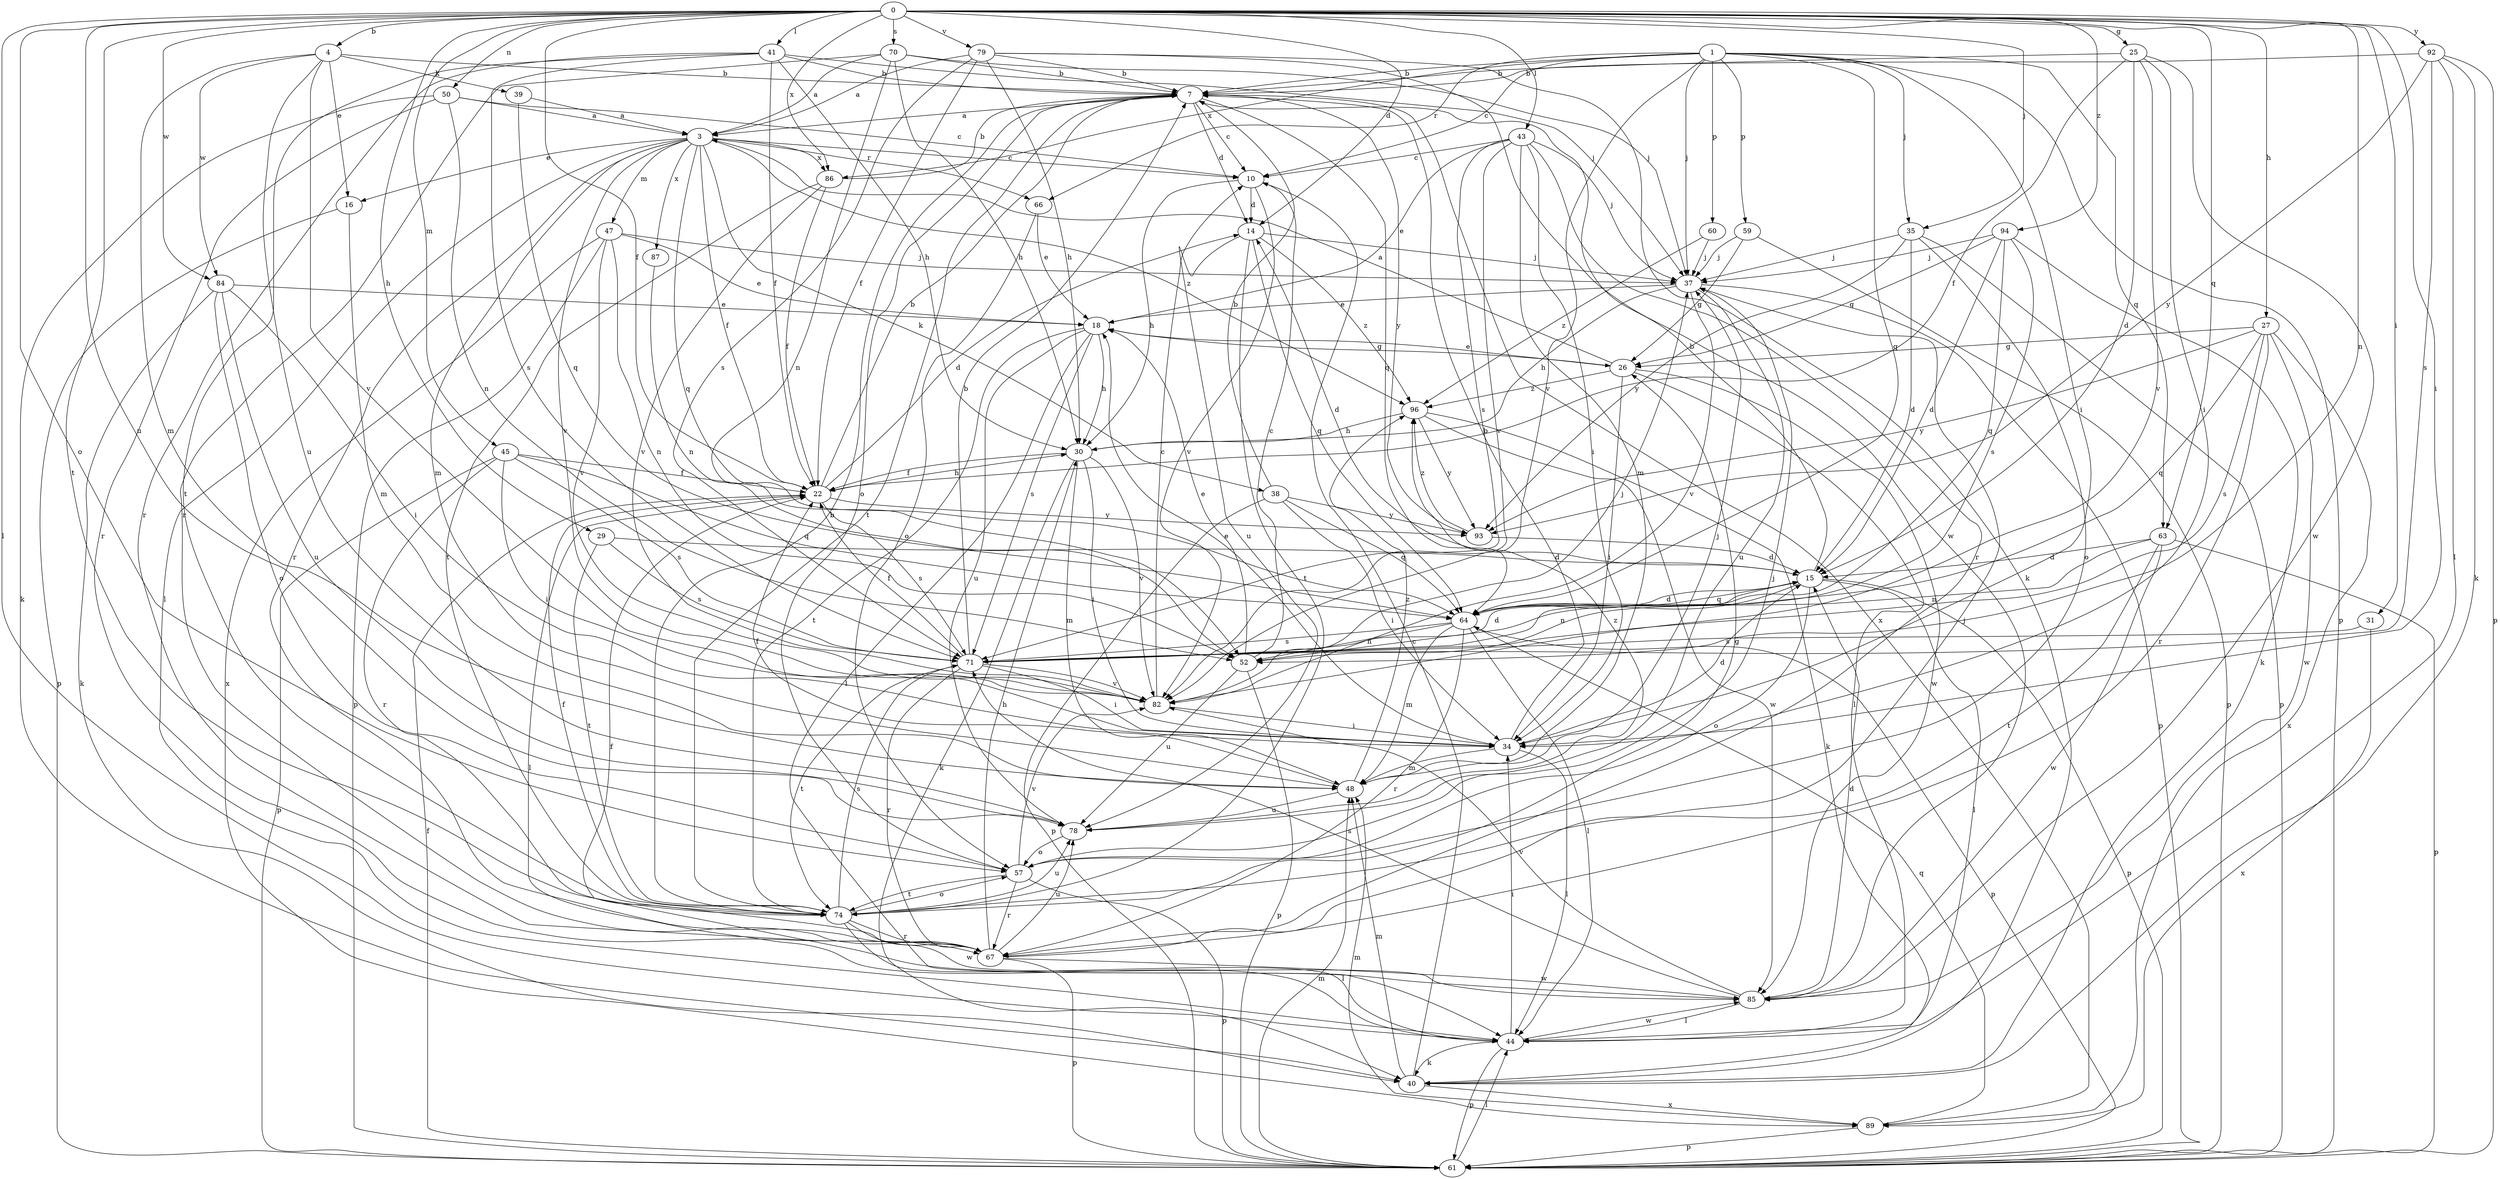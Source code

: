 strict digraph  {
0;
1;
3;
4;
7;
10;
14;
15;
16;
18;
22;
25;
26;
27;
29;
30;
31;
34;
35;
37;
38;
39;
40;
41;
43;
44;
45;
47;
48;
50;
52;
57;
59;
60;
61;
63;
64;
66;
67;
70;
71;
74;
78;
79;
82;
84;
85;
86;
87;
89;
92;
93;
94;
96;
0 -> 4  [label=b];
0 -> 14  [label=d];
0 -> 22  [label=f];
0 -> 25  [label=g];
0 -> 27  [label=h];
0 -> 29  [label=h];
0 -> 31  [label=i];
0 -> 34  [label=i];
0 -> 35  [label=j];
0 -> 41  [label=l];
0 -> 43  [label=l];
0 -> 44  [label=l];
0 -> 45  [label=m];
0 -> 50  [label=n];
0 -> 52  [label=n];
0 -> 57  [label=o];
0 -> 63  [label=q];
0 -> 70  [label=s];
0 -> 74  [label=t];
0 -> 78  [label=u];
0 -> 79  [label=v];
0 -> 84  [label=w];
0 -> 86  [label=x];
0 -> 92  [label=y];
0 -> 94  [label=z];
1 -> 7  [label=b];
1 -> 10  [label=c];
1 -> 34  [label=i];
1 -> 35  [label=j];
1 -> 37  [label=j];
1 -> 59  [label=p];
1 -> 60  [label=p];
1 -> 61  [label=p];
1 -> 63  [label=q];
1 -> 64  [label=q];
1 -> 66  [label=r];
1 -> 82  [label=v];
1 -> 86  [label=x];
3 -> 10  [label=c];
3 -> 16  [label=e];
3 -> 22  [label=f];
3 -> 38  [label=k];
3 -> 44  [label=l];
3 -> 47  [label=m];
3 -> 48  [label=m];
3 -> 64  [label=q];
3 -> 66  [label=r];
3 -> 67  [label=r];
3 -> 82  [label=v];
3 -> 86  [label=x];
3 -> 87  [label=x];
3 -> 96  [label=z];
4 -> 7  [label=b];
4 -> 16  [label=e];
4 -> 39  [label=k];
4 -> 48  [label=m];
4 -> 78  [label=u];
4 -> 82  [label=v];
4 -> 84  [label=w];
7 -> 3  [label=a];
7 -> 10  [label=c];
7 -> 14  [label=d];
7 -> 57  [label=o];
7 -> 64  [label=q];
7 -> 74  [label=t];
7 -> 89  [label=x];
7 -> 93  [label=y];
10 -> 14  [label=d];
10 -> 30  [label=h];
10 -> 82  [label=v];
14 -> 37  [label=j];
14 -> 64  [label=q];
14 -> 74  [label=t];
14 -> 78  [label=u];
14 -> 96  [label=z];
15 -> 7  [label=b];
15 -> 14  [label=d];
15 -> 44  [label=l];
15 -> 52  [label=n];
15 -> 57  [label=o];
15 -> 61  [label=p];
15 -> 64  [label=q];
16 -> 48  [label=m];
16 -> 61  [label=p];
18 -> 26  [label=g];
18 -> 30  [label=h];
18 -> 44  [label=l];
18 -> 71  [label=s];
18 -> 74  [label=t];
18 -> 78  [label=u];
22 -> 7  [label=b];
22 -> 14  [label=d];
22 -> 30  [label=h];
22 -> 44  [label=l];
22 -> 71  [label=s];
22 -> 93  [label=y];
25 -> 7  [label=b];
25 -> 15  [label=d];
25 -> 22  [label=f];
25 -> 34  [label=i];
25 -> 82  [label=v];
25 -> 85  [label=w];
26 -> 3  [label=a];
26 -> 18  [label=e];
26 -> 34  [label=i];
26 -> 44  [label=l];
26 -> 85  [label=w];
26 -> 96  [label=z];
27 -> 26  [label=g];
27 -> 64  [label=q];
27 -> 67  [label=r];
27 -> 71  [label=s];
27 -> 85  [label=w];
27 -> 89  [label=x];
27 -> 93  [label=y];
29 -> 15  [label=d];
29 -> 71  [label=s];
29 -> 74  [label=t];
30 -> 22  [label=f];
30 -> 34  [label=i];
30 -> 40  [label=k];
30 -> 48  [label=m];
30 -> 82  [label=v];
31 -> 71  [label=s];
31 -> 89  [label=x];
34 -> 7  [label=b];
34 -> 15  [label=d];
34 -> 18  [label=e];
34 -> 44  [label=l];
34 -> 48  [label=m];
35 -> 15  [label=d];
35 -> 37  [label=j];
35 -> 57  [label=o];
35 -> 61  [label=p];
35 -> 93  [label=y];
37 -> 18  [label=e];
37 -> 30  [label=h];
37 -> 61  [label=p];
37 -> 78  [label=u];
37 -> 82  [label=v];
38 -> 7  [label=b];
38 -> 34  [label=i];
38 -> 61  [label=p];
38 -> 64  [label=q];
38 -> 93  [label=y];
39 -> 3  [label=a];
39 -> 64  [label=q];
40 -> 10  [label=c];
40 -> 48  [label=m];
40 -> 89  [label=x];
41 -> 7  [label=b];
41 -> 22  [label=f];
41 -> 30  [label=h];
41 -> 37  [label=j];
41 -> 67  [label=r];
41 -> 71  [label=s];
41 -> 74  [label=t];
43 -> 10  [label=c];
43 -> 18  [label=e];
43 -> 34  [label=i];
43 -> 37  [label=j];
43 -> 48  [label=m];
43 -> 67  [label=r];
43 -> 71  [label=s];
43 -> 82  [label=v];
44 -> 34  [label=i];
44 -> 40  [label=k];
44 -> 61  [label=p];
44 -> 85  [label=w];
45 -> 22  [label=f];
45 -> 34  [label=i];
45 -> 61  [label=p];
45 -> 64  [label=q];
45 -> 67  [label=r];
45 -> 71  [label=s];
47 -> 18  [label=e];
47 -> 37  [label=j];
47 -> 52  [label=n];
47 -> 61  [label=p];
47 -> 82  [label=v];
47 -> 89  [label=x];
48 -> 22  [label=f];
48 -> 37  [label=j];
48 -> 78  [label=u];
48 -> 96  [label=z];
50 -> 3  [label=a];
50 -> 10  [label=c];
50 -> 40  [label=k];
50 -> 52  [label=n];
50 -> 67  [label=r];
52 -> 10  [label=c];
52 -> 18  [label=e];
52 -> 61  [label=p];
52 -> 78  [label=u];
57 -> 37  [label=j];
57 -> 61  [label=p];
57 -> 67  [label=r];
57 -> 74  [label=t];
57 -> 82  [label=v];
59 -> 26  [label=g];
59 -> 37  [label=j];
59 -> 61  [label=p];
60 -> 37  [label=j];
60 -> 96  [label=z];
61 -> 22  [label=f];
61 -> 44  [label=l];
61 -> 48  [label=m];
63 -> 15  [label=d];
63 -> 52  [label=n];
63 -> 61  [label=p];
63 -> 74  [label=t];
63 -> 85  [label=w];
64 -> 15  [label=d];
64 -> 44  [label=l];
64 -> 48  [label=m];
64 -> 52  [label=n];
64 -> 61  [label=p];
64 -> 67  [label=r];
64 -> 71  [label=s];
66 -> 18  [label=e];
66 -> 57  [label=o];
67 -> 30  [label=h];
67 -> 37  [label=j];
67 -> 61  [label=p];
67 -> 78  [label=u];
67 -> 85  [label=w];
70 -> 3  [label=a];
70 -> 7  [label=b];
70 -> 30  [label=h];
70 -> 37  [label=j];
70 -> 52  [label=n];
70 -> 67  [label=r];
71 -> 7  [label=b];
71 -> 15  [label=d];
71 -> 22  [label=f];
71 -> 34  [label=i];
71 -> 67  [label=r];
71 -> 74  [label=t];
71 -> 82  [label=v];
74 -> 7  [label=b];
74 -> 22  [label=f];
74 -> 26  [label=g];
74 -> 44  [label=l];
74 -> 57  [label=o];
74 -> 67  [label=r];
74 -> 71  [label=s];
74 -> 78  [label=u];
74 -> 85  [label=w];
78 -> 57  [label=o];
78 -> 96  [label=z];
79 -> 3  [label=a];
79 -> 7  [label=b];
79 -> 22  [label=f];
79 -> 30  [label=h];
79 -> 40  [label=k];
79 -> 71  [label=s];
79 -> 85  [label=w];
82 -> 10  [label=c];
82 -> 34  [label=i];
82 -> 37  [label=j];
84 -> 18  [label=e];
84 -> 34  [label=i];
84 -> 40  [label=k];
84 -> 57  [label=o];
84 -> 78  [label=u];
85 -> 15  [label=d];
85 -> 22  [label=f];
85 -> 44  [label=l];
85 -> 71  [label=s];
85 -> 82  [label=v];
86 -> 7  [label=b];
86 -> 22  [label=f];
86 -> 74  [label=t];
86 -> 82  [label=v];
87 -> 52  [label=n];
89 -> 48  [label=m];
89 -> 61  [label=p];
89 -> 64  [label=q];
92 -> 7  [label=b];
92 -> 40  [label=k];
92 -> 44  [label=l];
92 -> 61  [label=p];
92 -> 71  [label=s];
92 -> 93  [label=y];
93 -> 15  [label=d];
93 -> 96  [label=z];
94 -> 15  [label=d];
94 -> 26  [label=g];
94 -> 37  [label=j];
94 -> 40  [label=k];
94 -> 64  [label=q];
94 -> 71  [label=s];
96 -> 30  [label=h];
96 -> 40  [label=k];
96 -> 85  [label=w];
96 -> 93  [label=y];
}

